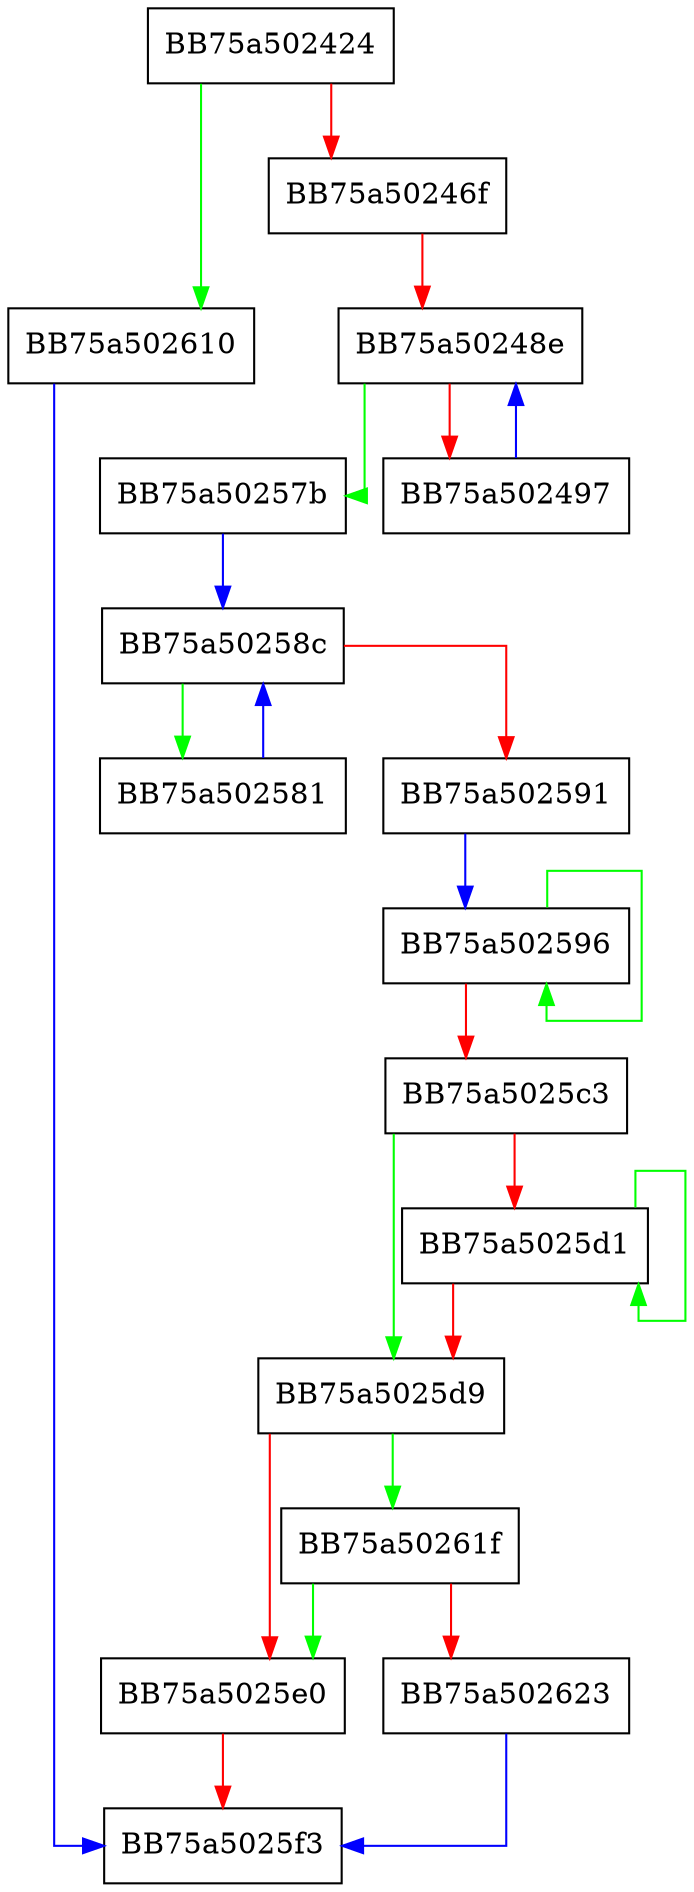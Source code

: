 digraph HIST_count_parallel_wksp {
  node [shape="box"];
  graph [splines=ortho];
  BB75a502424 -> BB75a502610 [color="green"];
  BB75a502424 -> BB75a50246f [color="red"];
  BB75a50246f -> BB75a50248e [color="red"];
  BB75a50248e -> BB75a50257b [color="green"];
  BB75a50248e -> BB75a502497 [color="red"];
  BB75a502497 -> BB75a50248e [color="blue"];
  BB75a50257b -> BB75a50258c [color="blue"];
  BB75a502581 -> BB75a50258c [color="blue"];
  BB75a50258c -> BB75a502581 [color="green"];
  BB75a50258c -> BB75a502591 [color="red"];
  BB75a502591 -> BB75a502596 [color="blue"];
  BB75a502596 -> BB75a502596 [color="green"];
  BB75a502596 -> BB75a5025c3 [color="red"];
  BB75a5025c3 -> BB75a5025d9 [color="green"];
  BB75a5025c3 -> BB75a5025d1 [color="red"];
  BB75a5025d1 -> BB75a5025d1 [color="green"];
  BB75a5025d1 -> BB75a5025d9 [color="red"];
  BB75a5025d9 -> BB75a50261f [color="green"];
  BB75a5025d9 -> BB75a5025e0 [color="red"];
  BB75a5025e0 -> BB75a5025f3 [color="red"];
  BB75a502610 -> BB75a5025f3 [color="blue"];
  BB75a50261f -> BB75a5025e0 [color="green"];
  BB75a50261f -> BB75a502623 [color="red"];
  BB75a502623 -> BB75a5025f3 [color="blue"];
}